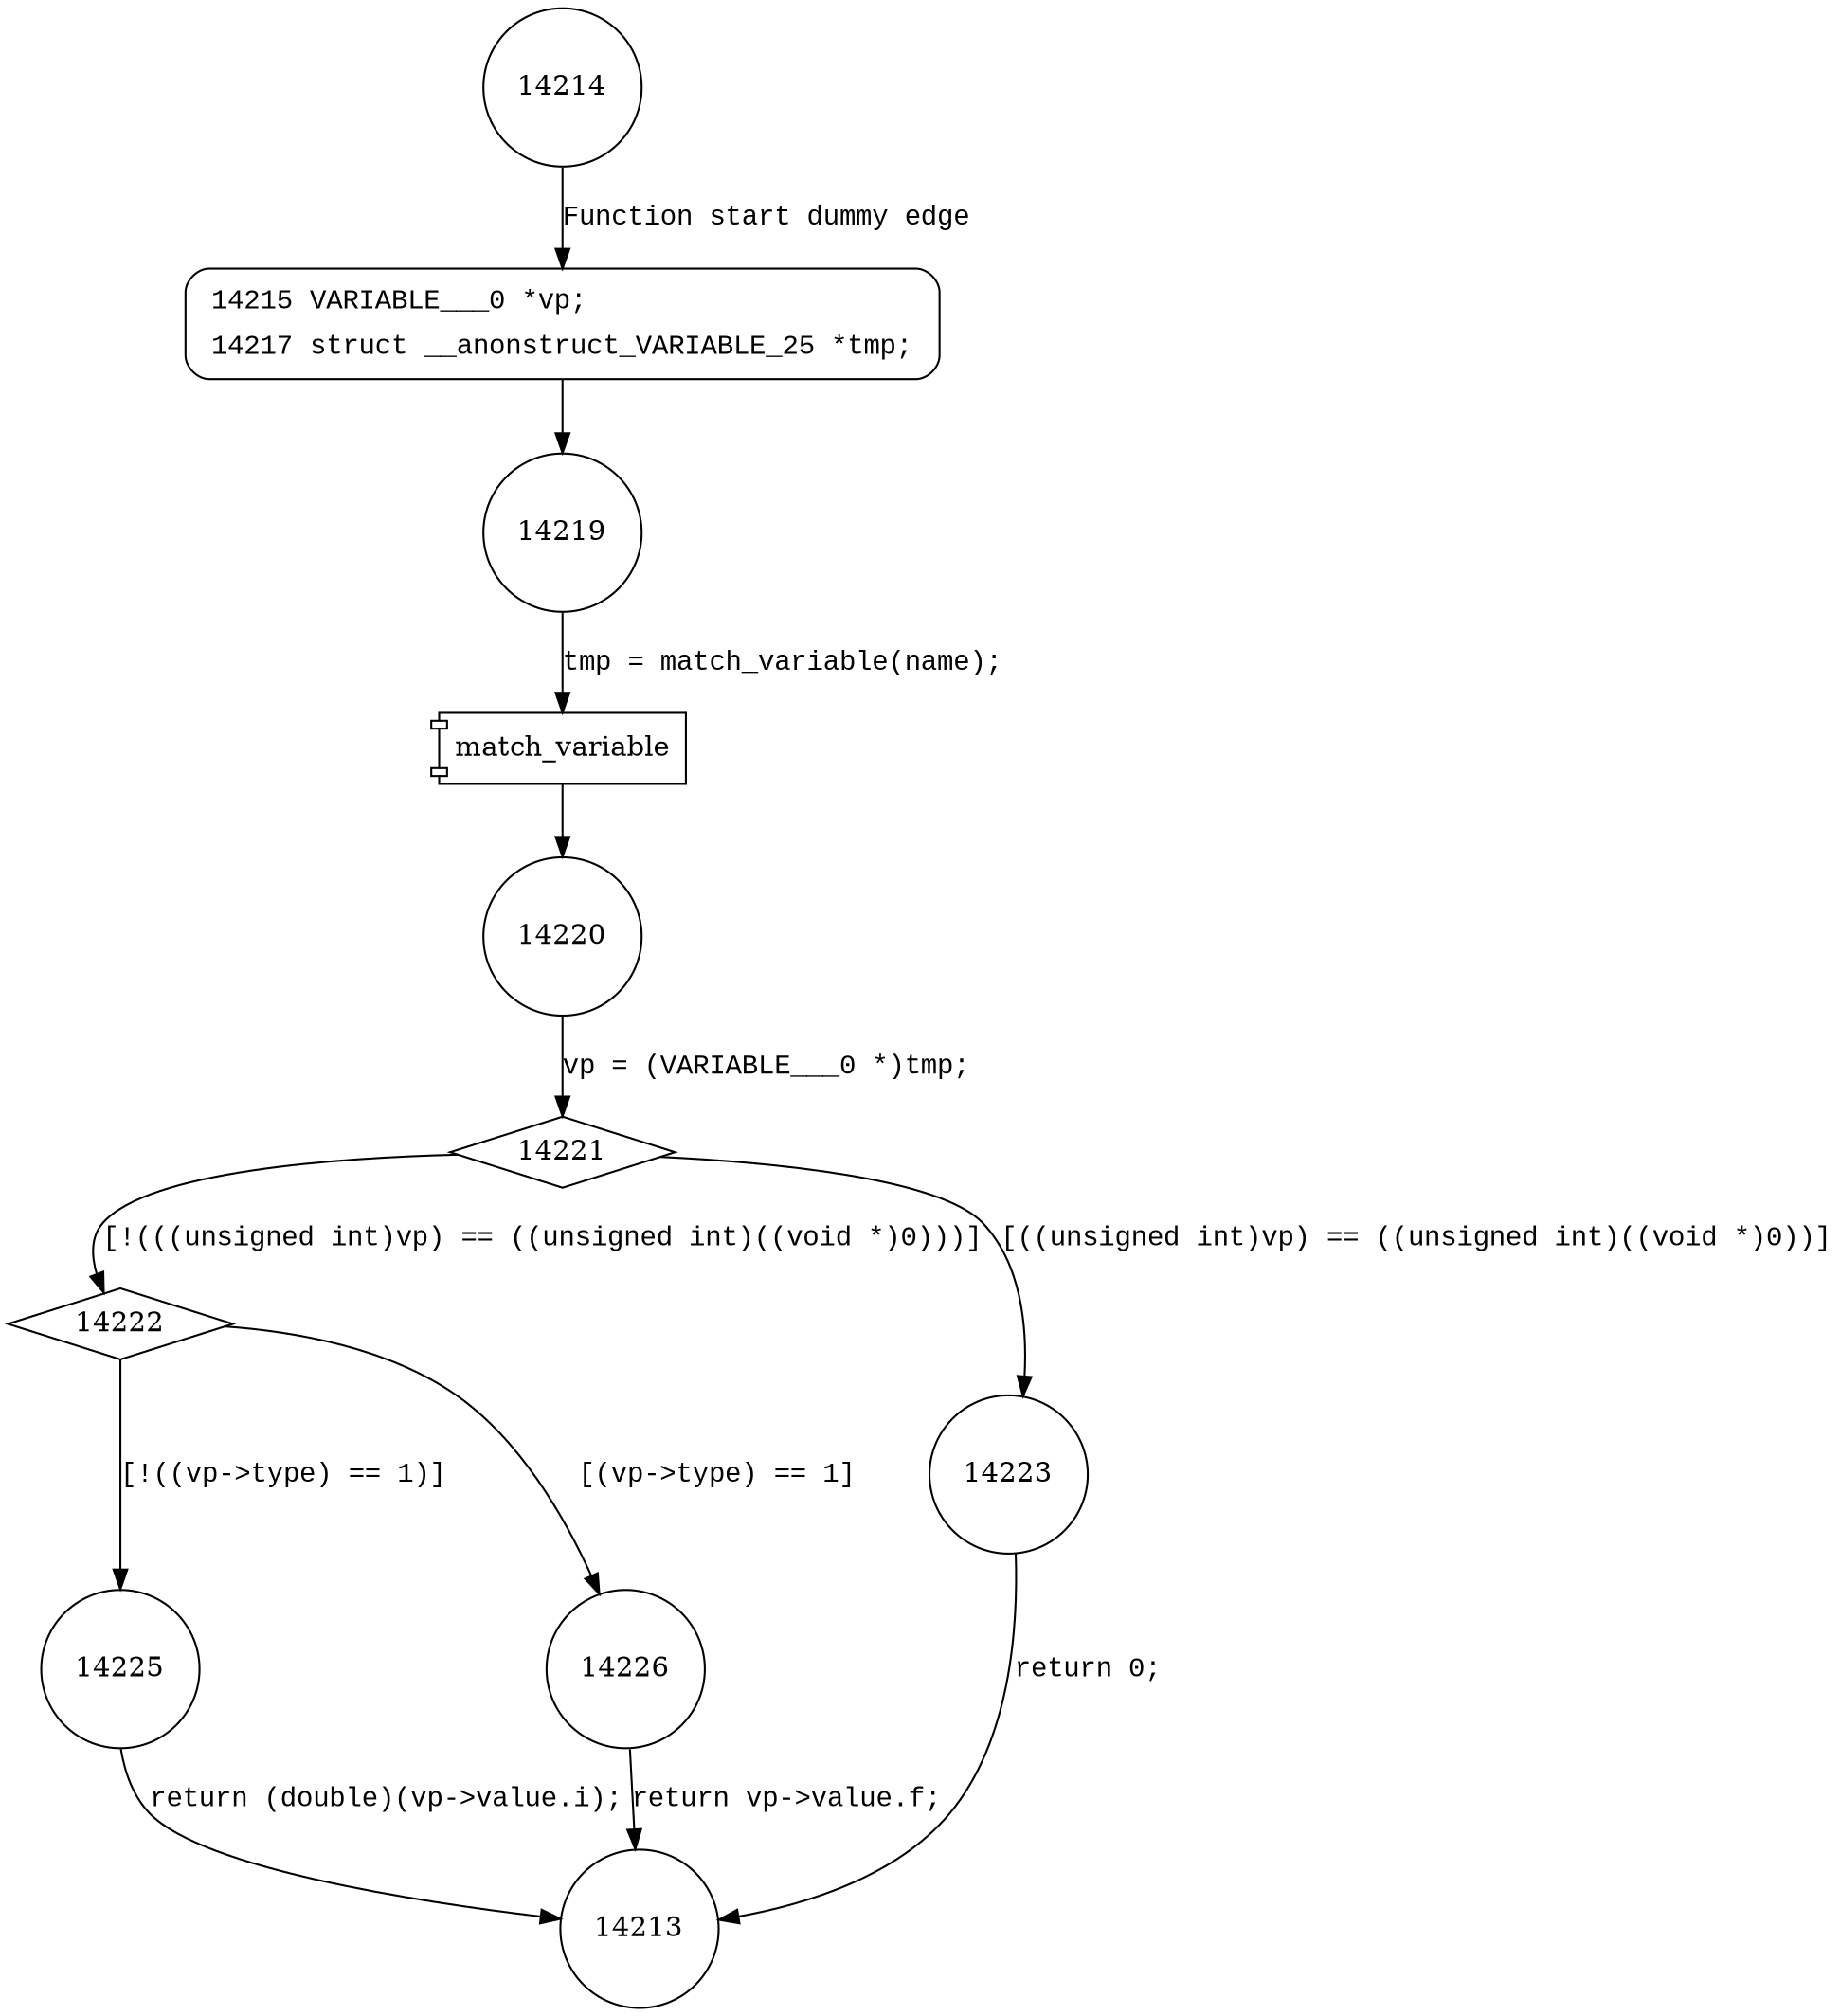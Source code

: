 digraph get_f_variable {
14214 [shape="circle"]
14215 [shape="circle"]
14219 [shape="circle"]
14220 [shape="circle"]
14221 [shape="diamond"]
14222 [shape="diamond"]
14223 [shape="circle"]
14225 [shape="circle"]
14226 [shape="circle"]
14213 [shape="circle"]
14215 [style="filled,bold" penwidth="1" fillcolor="white" fontname="Courier New" shape="Mrecord" label=<<table border="0" cellborder="0" cellpadding="3" bgcolor="white"><tr><td align="right">14215</td><td align="left">VARIABLE___0 *vp;</td></tr><tr><td align="right">14217</td><td align="left">struct __anonstruct_VARIABLE_25 *tmp;</td></tr></table>>]
14215 -> 14219[label=""]
14214 -> 14215 [label="Function start dummy edge" fontname="Courier New"]
100610 [shape="component" label="match_variable"]
14219 -> 100610 [label="tmp = match_variable(name);" fontname="Courier New"]
100610 -> 14220 [label="" fontname="Courier New"]
14221 -> 14222 [label="[!(((unsigned int)vp) == ((unsigned int)((void *)0)))]" fontname="Courier New"]
14221 -> 14223 [label="[((unsigned int)vp) == ((unsigned int)((void *)0))]" fontname="Courier New"]
14222 -> 14225 [label="[!((vp->type) == 1)]" fontname="Courier New"]
14222 -> 14226 [label="[(vp->type) == 1]" fontname="Courier New"]
14225 -> 14213 [label="return (double)(vp->value.i);" fontname="Courier New"]
14220 -> 14221 [label="vp = (VARIABLE___0 *)tmp;" fontname="Courier New"]
14223 -> 14213 [label="return 0;" fontname="Courier New"]
14226 -> 14213 [label="return vp->value.f;" fontname="Courier New"]
}